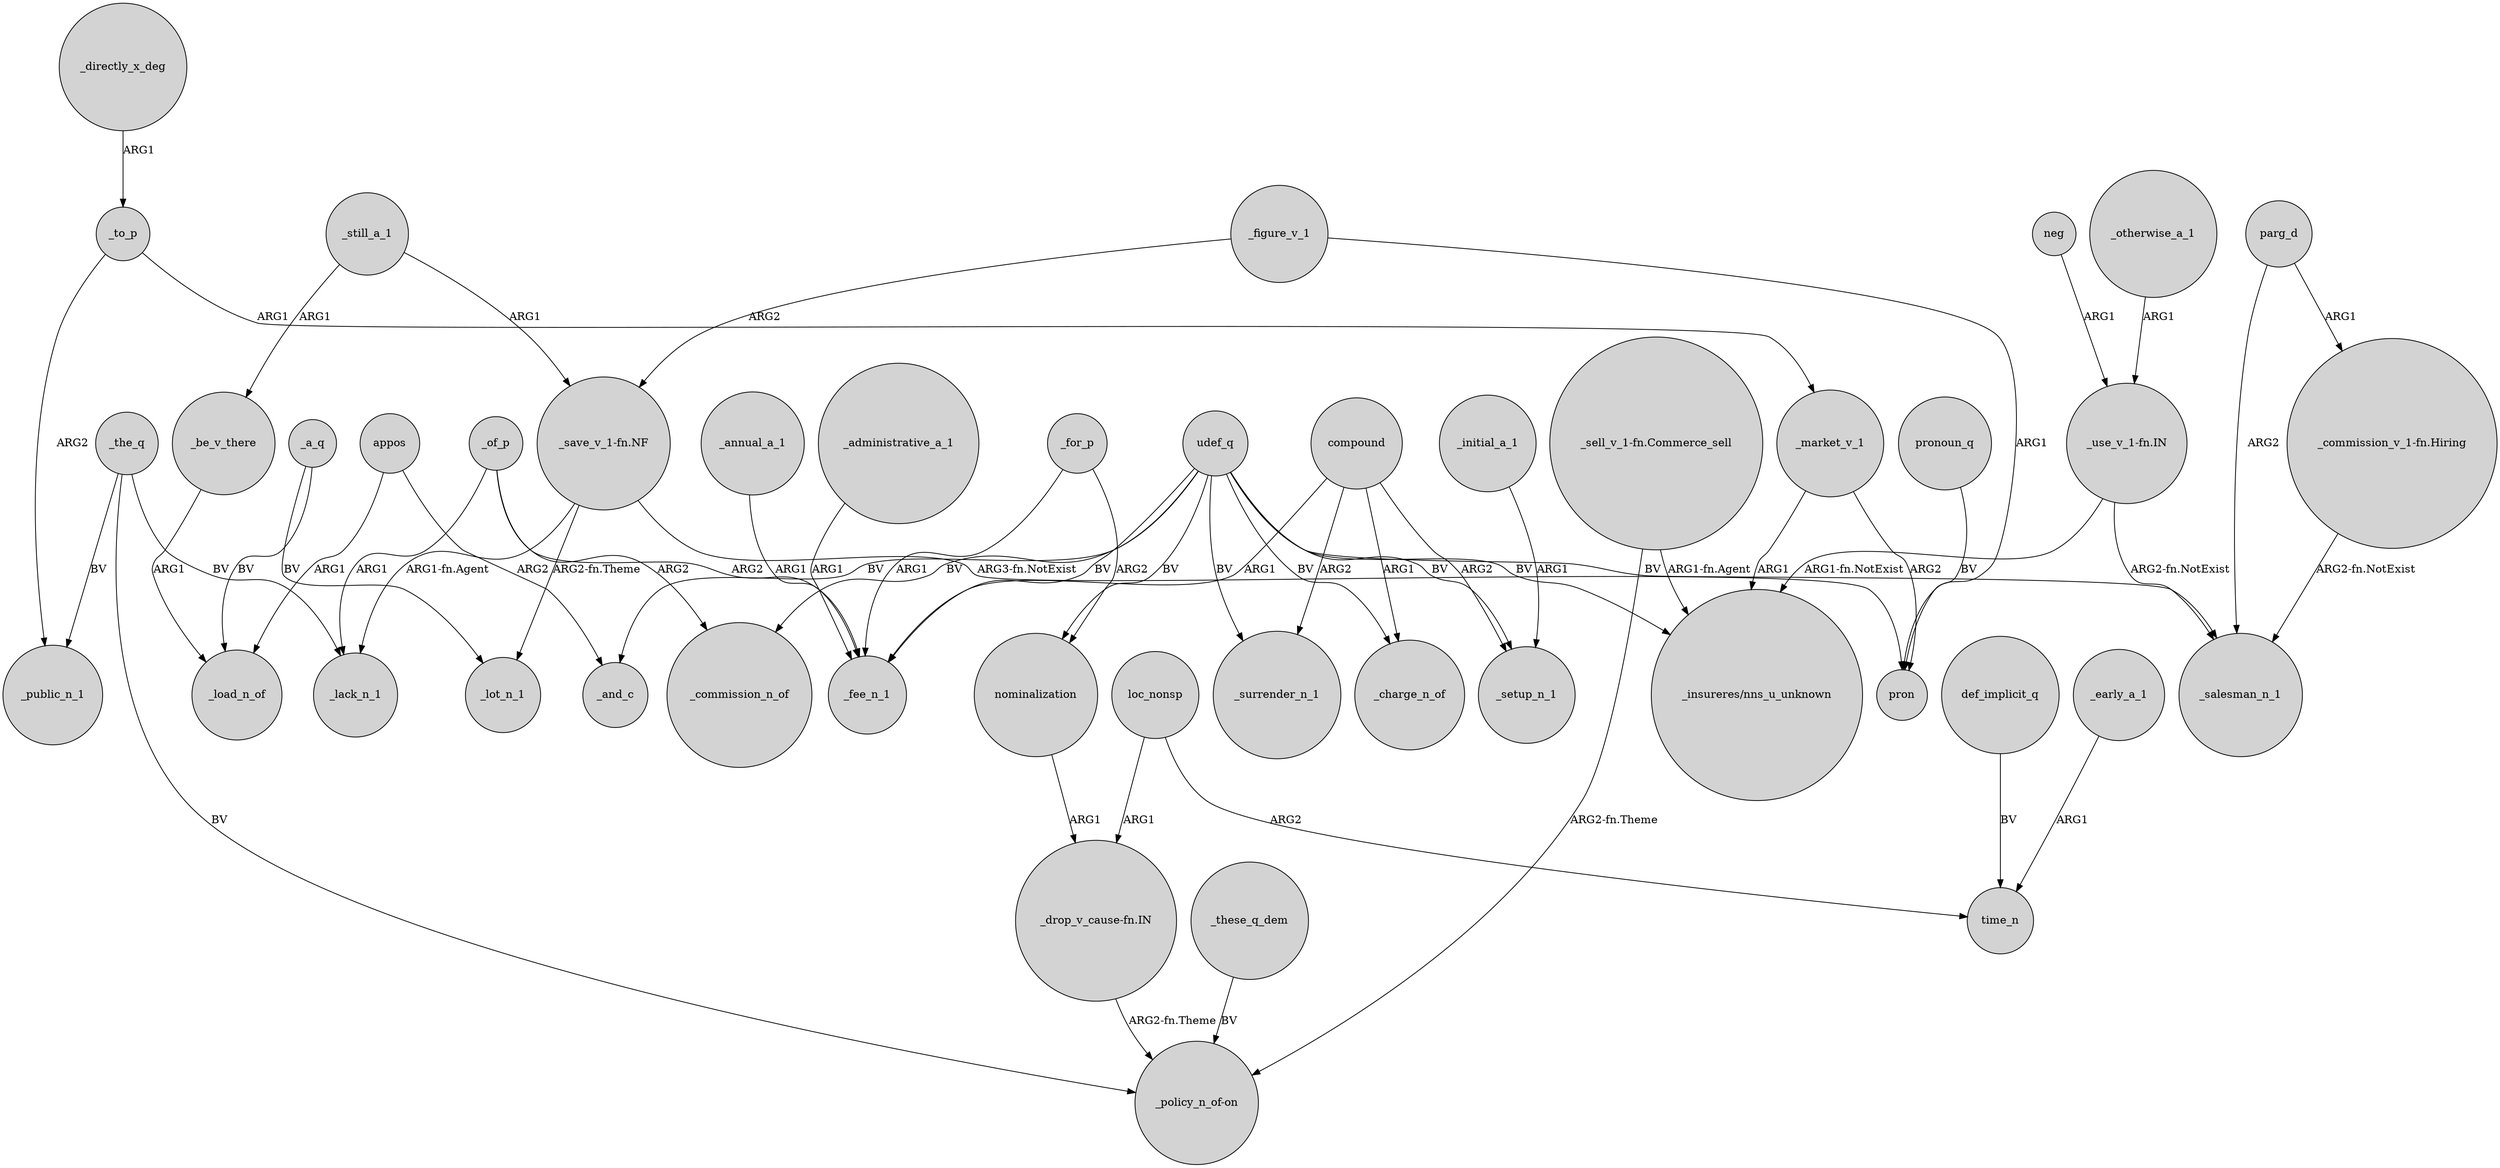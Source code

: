 digraph {
	node [shape=circle style=filled]
	_a_q -> _load_n_of [label=BV]
	_still_a_1 -> _be_v_there [label=ARG1]
	_the_q -> _lack_n_1 [label=BV]
	udef_q -> _surrender_n_1 [label=BV]
	udef_q -> _fee_n_1 [label=BV]
	_of_p -> _lack_n_1 [label=ARG1]
	udef_q -> "_insureres/nns_u_unknown" [label=BV]
	_the_q -> "_policy_n_of-on" [label=BV]
	"_use_v_1-fn.IN" -> _salesman_n_1 [label="ARG2-fn.NotExist"]
	compound -> _setup_n_1 [label=ARG2]
	_for_p -> nominalization [label=ARG2]
	udef_q -> _salesman_n_1 [label=BV]
	"_use_v_1-fn.IN" -> "_insureres/nns_u_unknown" [label="ARG1-fn.NotExist"]
	udef_q -> _setup_n_1 [label=BV]
	nominalization -> "_drop_v_cause-fn.IN" [label=ARG1]
	udef_q -> _charge_n_of [label=BV]
	parg_d -> "_commission_v_1-fn.Hiring" [label=ARG1]
	loc_nonsp -> "_drop_v_cause-fn.IN" [label=ARG1]
	compound -> _surrender_n_1 [label=ARG2]
	loc_nonsp -> time_n [label=ARG2]
	_of_p -> _commission_n_of [label=ARG2]
	_directly_x_deg -> _to_p [label=ARG1]
	pronoun_q -> pron [label=BV]
	_the_q -> _public_n_1 [label=BV]
	_initial_a_1 -> _setup_n_1 [label=ARG1]
	appos -> _and_c [label=ARG2]
	_for_p -> _fee_n_1 [label=ARG1]
	compound -> _charge_n_of [label=ARG1]
	_figure_v_1 -> pron [label=ARG1]
	_these_q_dem -> "_policy_n_of-on" [label=BV]
	_be_v_there -> _load_n_of [label=ARG1]
	udef_q -> nominalization [label=BV]
	"_save_v_1-fn.NF" -> _lack_n_1 [label="ARG1-fn.Agent"]
	udef_q -> _commission_n_of [label=BV]
	"_drop_v_cause-fn.IN" -> "_policy_n_of-on" [label="ARG2-fn.Theme"]
	_early_a_1 -> time_n [label=ARG1]
	parg_d -> _salesman_n_1 [label=ARG2]
	_a_q -> _lot_n_1 [label=BV]
	"_save_v_1-fn.NF" -> _lot_n_1 [label="ARG2-fn.Theme"]
	_figure_v_1 -> "_save_v_1-fn.NF" [label=ARG2]
	"_sell_v_1-fn.Commerce_sell" -> "_insureres/nns_u_unknown" [label="ARG1-fn.Agent"]
	_market_v_1 -> pron [label=ARG2]
	_of_p -> _fee_n_1 [label=ARG2]
	"_save_v_1-fn.NF" -> pron [label="ARG3-fn.NotExist"]
	_otherwise_a_1 -> "_use_v_1-fn.IN" [label=ARG1]
	_to_p -> _market_v_1 [label=ARG1]
	"_sell_v_1-fn.Commerce_sell" -> "_policy_n_of-on" [label="ARG2-fn.Theme"]
	_to_p -> _public_n_1 [label=ARG2]
	"_commission_v_1-fn.Hiring" -> _salesman_n_1 [label="ARG2-fn.NotExist"]
	appos -> _load_n_of [label=ARG1]
	udef_q -> _and_c [label=BV]
	_market_v_1 -> "_insureres/nns_u_unknown" [label=ARG1]
	_annual_a_1 -> _fee_n_1 [label=ARG1]
	compound -> _fee_n_1 [label=ARG1]
	_administrative_a_1 -> _fee_n_1 [label=ARG1]
	_still_a_1 -> "_save_v_1-fn.NF" [label=ARG1]
	def_implicit_q -> time_n [label=BV]
	neg -> "_use_v_1-fn.IN" [label=ARG1]
}
